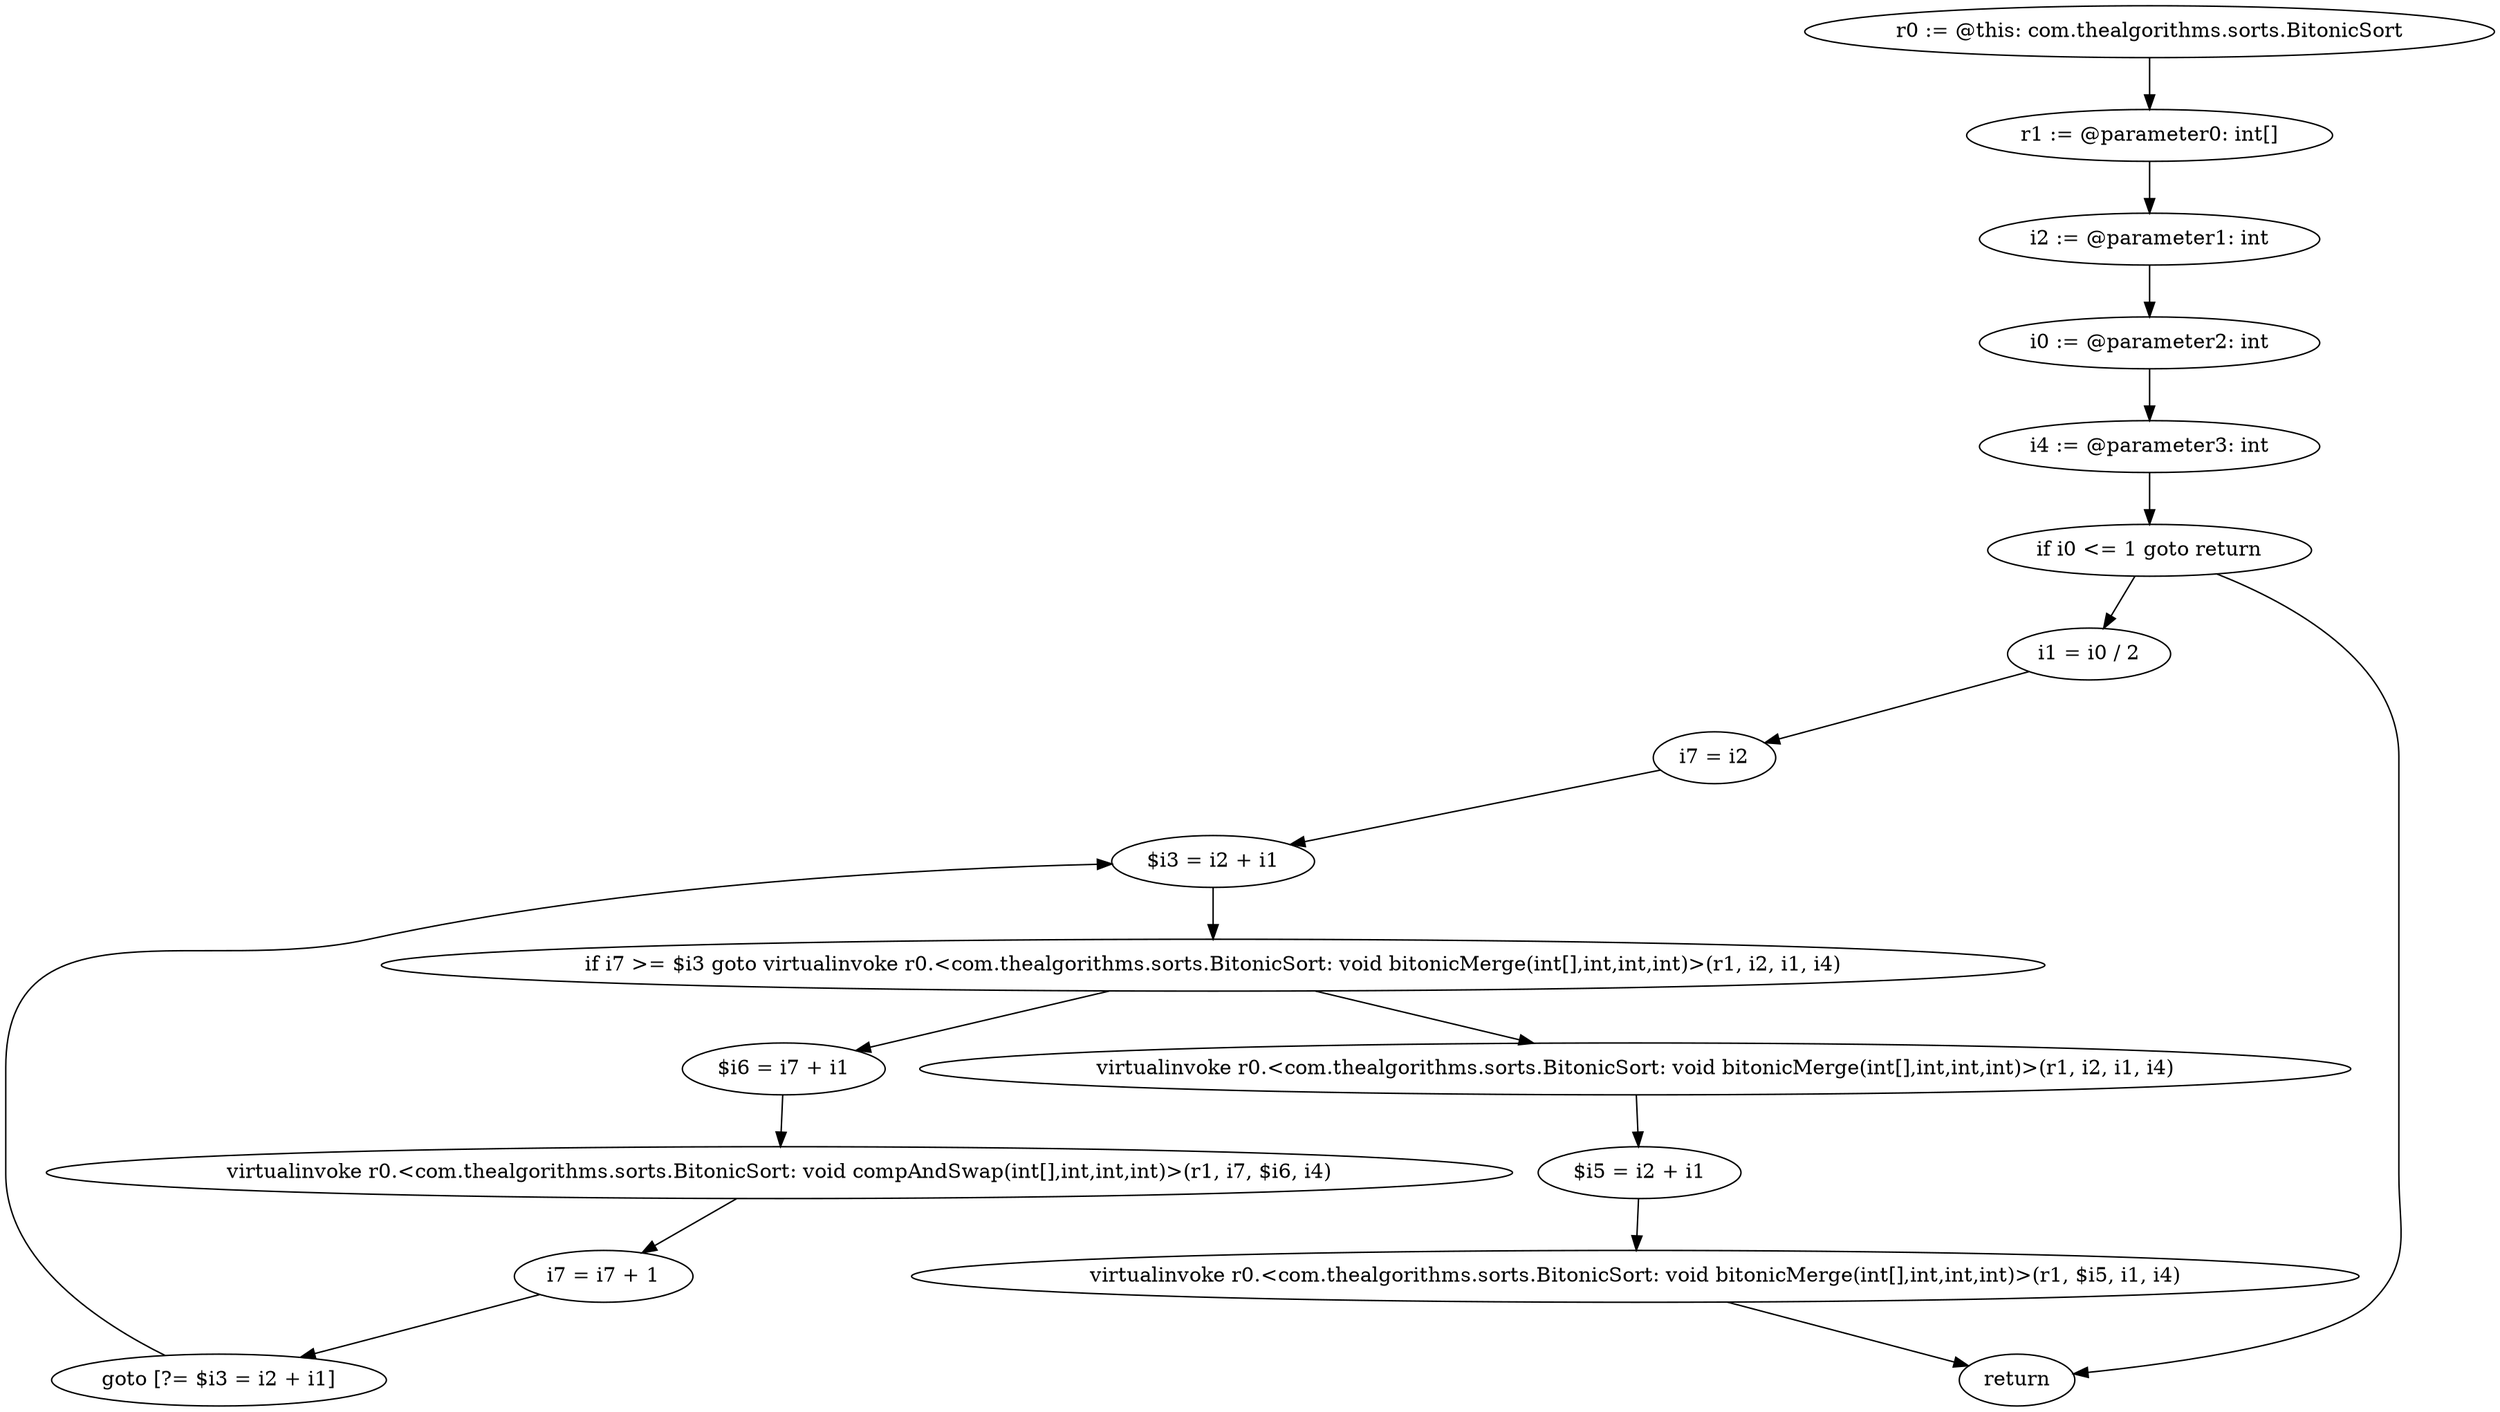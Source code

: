digraph "unitGraph" {
    "r0 := @this: com.thealgorithms.sorts.BitonicSort"
    "r1 := @parameter0: int[]"
    "i2 := @parameter1: int"
    "i0 := @parameter2: int"
    "i4 := @parameter3: int"
    "if i0 <= 1 goto return"
    "i1 = i0 / 2"
    "i7 = i2"
    "$i3 = i2 + i1"
    "if i7 >= $i3 goto virtualinvoke r0.<com.thealgorithms.sorts.BitonicSort: void bitonicMerge(int[],int,int,int)>(r1, i2, i1, i4)"
    "$i6 = i7 + i1"
    "virtualinvoke r0.<com.thealgorithms.sorts.BitonicSort: void compAndSwap(int[],int,int,int)>(r1, i7, $i6, i4)"
    "i7 = i7 + 1"
    "goto [?= $i3 = i2 + i1]"
    "virtualinvoke r0.<com.thealgorithms.sorts.BitonicSort: void bitonicMerge(int[],int,int,int)>(r1, i2, i1, i4)"
    "$i5 = i2 + i1"
    "virtualinvoke r0.<com.thealgorithms.sorts.BitonicSort: void bitonicMerge(int[],int,int,int)>(r1, $i5, i1, i4)"
    "return"
    "r0 := @this: com.thealgorithms.sorts.BitonicSort"->"r1 := @parameter0: int[]";
    "r1 := @parameter0: int[]"->"i2 := @parameter1: int";
    "i2 := @parameter1: int"->"i0 := @parameter2: int";
    "i0 := @parameter2: int"->"i4 := @parameter3: int";
    "i4 := @parameter3: int"->"if i0 <= 1 goto return";
    "if i0 <= 1 goto return"->"i1 = i0 / 2";
    "if i0 <= 1 goto return"->"return";
    "i1 = i0 / 2"->"i7 = i2";
    "i7 = i2"->"$i3 = i2 + i1";
    "$i3 = i2 + i1"->"if i7 >= $i3 goto virtualinvoke r0.<com.thealgorithms.sorts.BitonicSort: void bitonicMerge(int[],int,int,int)>(r1, i2, i1, i4)";
    "if i7 >= $i3 goto virtualinvoke r0.<com.thealgorithms.sorts.BitonicSort: void bitonicMerge(int[],int,int,int)>(r1, i2, i1, i4)"->"$i6 = i7 + i1";
    "if i7 >= $i3 goto virtualinvoke r0.<com.thealgorithms.sorts.BitonicSort: void bitonicMerge(int[],int,int,int)>(r1, i2, i1, i4)"->"virtualinvoke r0.<com.thealgorithms.sorts.BitonicSort: void bitonicMerge(int[],int,int,int)>(r1, i2, i1, i4)";
    "$i6 = i7 + i1"->"virtualinvoke r0.<com.thealgorithms.sorts.BitonicSort: void compAndSwap(int[],int,int,int)>(r1, i7, $i6, i4)";
    "virtualinvoke r0.<com.thealgorithms.sorts.BitonicSort: void compAndSwap(int[],int,int,int)>(r1, i7, $i6, i4)"->"i7 = i7 + 1";
    "i7 = i7 + 1"->"goto [?= $i3 = i2 + i1]";
    "goto [?= $i3 = i2 + i1]"->"$i3 = i2 + i1";
    "virtualinvoke r0.<com.thealgorithms.sorts.BitonicSort: void bitonicMerge(int[],int,int,int)>(r1, i2, i1, i4)"->"$i5 = i2 + i1";
    "$i5 = i2 + i1"->"virtualinvoke r0.<com.thealgorithms.sorts.BitonicSort: void bitonicMerge(int[],int,int,int)>(r1, $i5, i1, i4)";
    "virtualinvoke r0.<com.thealgorithms.sorts.BitonicSort: void bitonicMerge(int[],int,int,int)>(r1, $i5, i1, i4)"->"return";
}
